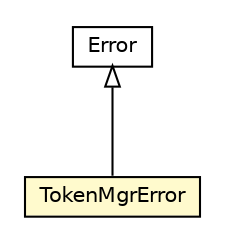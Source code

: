#!/usr/local/bin/dot
#
# Class diagram 
# Generated by UMLGraph version R5_6-24-gf6e263 (http://www.umlgraph.org/)
#

digraph G {
	edge [fontname="Helvetica",fontsize=10,labelfontname="Helvetica",labelfontsize=10];
	node [fontname="Helvetica",fontsize=10,shape=plaintext];
	nodesep=0.25;
	ranksep=0.5;
	// com.orientechnologies.orient.core.sql.parser.TokenMgrError
	c4560800 [label=<<table title="com.orientechnologies.orient.core.sql.parser.TokenMgrError" border="0" cellborder="1" cellspacing="0" cellpadding="2" port="p" bgcolor="lemonChiffon" href="./TokenMgrError.html">
		<tr><td><table border="0" cellspacing="0" cellpadding="1">
<tr><td align="center" balign="center"> TokenMgrError </td></tr>
		</table></td></tr>
		</table>>, URL="./TokenMgrError.html", fontname="Helvetica", fontcolor="black", fontsize=10.0];
	//com.orientechnologies.orient.core.sql.parser.TokenMgrError extends java.lang.Error
	c4562240:p -> c4560800:p [dir=back,arrowtail=empty];
	// java.lang.Error
	c4562240 [label=<<table title="java.lang.Error" border="0" cellborder="1" cellspacing="0" cellpadding="2" port="p" href="http://java.sun.com/j2se/1.4.2/docs/api/java/lang/Error.html">
		<tr><td><table border="0" cellspacing="0" cellpadding="1">
<tr><td align="center" balign="center"> Error </td></tr>
		</table></td></tr>
		</table>>, URL="http://java.sun.com/j2se/1.4.2/docs/api/java/lang/Error.html", fontname="Helvetica", fontcolor="black", fontsize=10.0];
}


